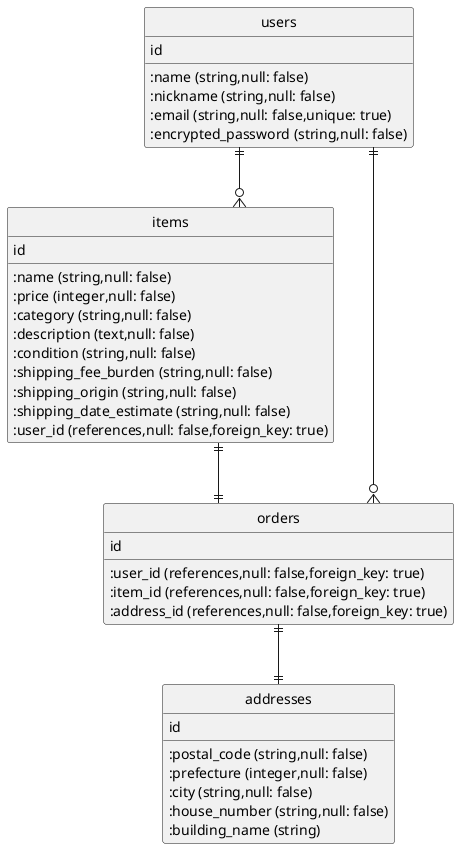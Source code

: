 @startuml
hide circle
skinparam linetype ortho

' ユーザー管理機能
' 商品出品機能
' 商品購入機能

entity "users" as users {
  id
  :name (string,null: false)
  :nickname (string,null: false)
  :email (string,null: false,unique: true)
  :encrypted_password (string,null: false)
}

entity "items" as items {
  id
  :name (string,null: false)
  :price (integer,null: false)
  :category (string,null: false)
  :description (text,null: false)
  :condition (string,null: false)
  :shipping_fee_burden (string,null: false)
  :shipping_origin (string,null: false)
  :shipping_date_estimate (string,null: false)
  :user_id (references,null: false,foreign_key: true)
}

entity "addresses" as addresses {
  id
  :postal_code (string,null: false)
  :prefecture (integer,null: false)
  :city (string,null: false)
  :house_number (string,null: false)
  :building_name (string)
  ' :user_id (references,null: false,foreign_key: true)
}

entity "orders" as orders {
  id
  :user_id (references,null: false,foreign_key: true)
  :item_id (references,null: false,foreign_key: true)
  :address_id (references,null: false,foreign_key: true)
}


users ||--o{ items
users ||--o{ orders
' users ||--o{ addresses
items ||--|| orders
orders ||--|| addresses

@enduml